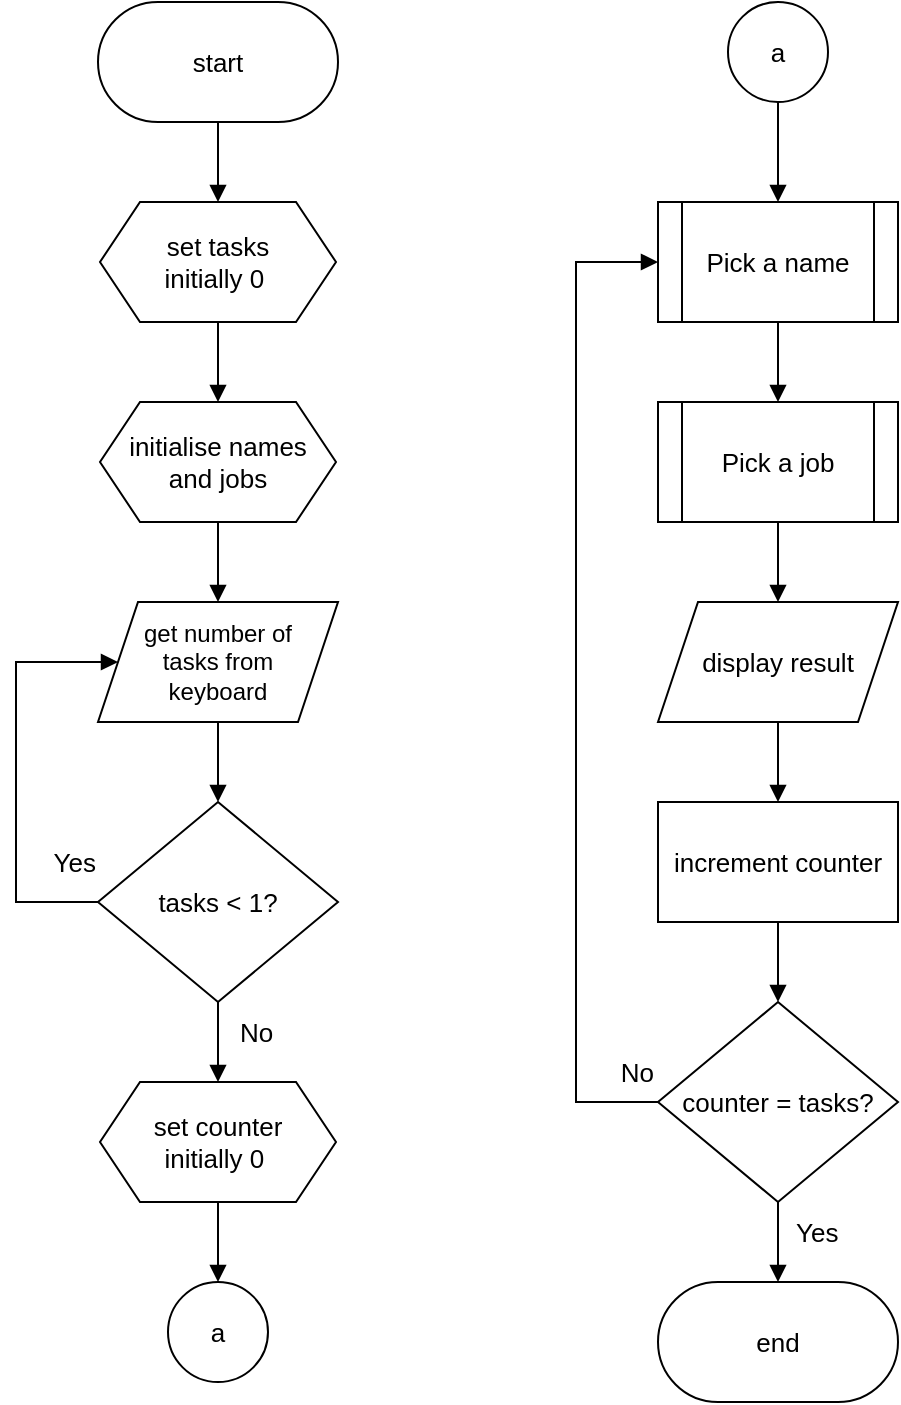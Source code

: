 <mxfile version="24.7.8" pages="2">
  <diagram id="qgWPvf7-QacGkRrDBNLa" name="fc">
    <mxGraphModel dx="882" dy="677" grid="1" gridSize="10" guides="1" tooltips="1" connect="1" arrows="1" fold="1" page="1" pageScale="1" pageWidth="1169" pageHeight="827" math="0" shadow="0">
      <root>
        <mxCell id="0" />
        <mxCell id="1" parent="0" />
        <mxCell id="ePCtaBPtux7yD86hfvgC-34" style="edgeStyle=none;shape=connector;rounded=0;orthogonalLoop=1;jettySize=auto;html=1;exitX=0;exitY=0.5;exitDx=0;exitDy=0;strokeColor=default;align=center;verticalAlign=middle;fontFamily=Helvetica;fontSize=11;fontColor=default;labelBackgroundColor=default;endArrow=block;endFill=1;entryX=0;entryY=0.5;entryDx=0;entryDy=0;" parent="1" source="ePCtaBPtux7yD86hfvgC-13" target="ePCtaBPtux7yD86hfvgC-30" edge="1">
          <mxGeometry relative="1" as="geometry">
            <mxPoint x="430" y="220" as="targetPoint" />
            <Array as="points">
              <mxPoint x="520" y="590" />
              <mxPoint x="520" y="170" />
            </Array>
          </mxGeometry>
        </mxCell>
        <mxCell id="ePCtaBPtux7yD86hfvgC-45" style="edgeStyle=none;shape=connector;rounded=0;orthogonalLoop=1;jettySize=auto;html=1;exitX=0.5;exitY=1;exitDx=0;exitDy=0;entryX=0.5;entryY=0;entryDx=0;entryDy=0;strokeColor=default;align=center;verticalAlign=middle;fontFamily=Helvetica;fontSize=11;fontColor=default;labelBackgroundColor=default;endArrow=block;endFill=1;" parent="1" source="ePCtaBPtux7yD86hfvgC-13" target="ePCtaBPtux7yD86hfvgC-44" edge="1">
          <mxGeometry relative="1" as="geometry" />
        </mxCell>
        <mxCell id="ePCtaBPtux7yD86hfvgC-13" value="&lt;div style=&quot;font-size: 13px;&quot;&gt;counter = tasks?&lt;/div&gt;" style="rhombus;whiteSpace=wrap;html=1;fontFamily=Helvetica;fontSize=13;fontColor=default;labelBackgroundColor=default;" parent="1" vertex="1">
          <mxGeometry x="561" y="540" width="120" height="100" as="geometry" />
        </mxCell>
        <mxCell id="ePCtaBPtux7yD86hfvgC-42" style="edgeStyle=none;shape=connector;rounded=0;orthogonalLoop=1;jettySize=auto;html=1;exitX=0.5;exitY=1;exitDx=0;exitDy=0;entryX=0.5;entryY=0;entryDx=0;entryDy=0;strokeColor=default;align=center;verticalAlign=middle;fontFamily=Helvetica;fontSize=11;fontColor=default;labelBackgroundColor=default;endArrow=block;endFill=1;" parent="1" source="ePCtaBPtux7yD86hfvgC-15" target="ePCtaBPtux7yD86hfvgC-41" edge="1">
          <mxGeometry relative="1" as="geometry" />
        </mxCell>
        <mxCell id="ePCtaBPtux7yD86hfvgC-15" value="set counter&lt;div style=&quot;font-size: 13px;&quot;&gt;initially 0&amp;nbsp;&lt;/div&gt;" style="shape=hexagon;perimeter=hexagonPerimeter2;whiteSpace=wrap;html=1;fixedSize=1;fontFamily=Helvetica;fontSize=13;fontColor=default;labelBackgroundColor=default;" parent="1" vertex="1">
          <mxGeometry x="282" y="580" width="118" height="60" as="geometry" />
        </mxCell>
        <mxCell id="ePCtaBPtux7yD86hfvgC-26" style="edgeStyle=none;shape=connector;rounded=0;orthogonalLoop=1;jettySize=auto;html=1;exitX=0.5;exitY=1;exitDx=0;exitDy=0;entryX=0.5;entryY=0;entryDx=0;entryDy=0;strokeColor=default;align=center;verticalAlign=middle;fontFamily=Helvetica;fontSize=11;fontColor=default;labelBackgroundColor=default;endArrow=block;endFill=1;" parent="1" source="ePCtaBPtux7yD86hfvgC-16" target="ePCtaBPtux7yD86hfvgC-18" edge="1">
          <mxGeometry relative="1" as="geometry" />
        </mxCell>
        <mxCell id="ePCtaBPtux7yD86hfvgC-16" value="set tasks&lt;div style=&quot;font-size: 13px;&quot;&gt;initially 0&amp;nbsp;&lt;/div&gt;" style="shape=hexagon;perimeter=hexagonPerimeter2;whiteSpace=wrap;html=1;fixedSize=1;fontFamily=Helvetica;fontSize=13;fontColor=default;labelBackgroundColor=default;" parent="1" vertex="1">
          <mxGeometry x="282" y="140" width="118" height="60" as="geometry" />
        </mxCell>
        <mxCell id="ePCtaBPtux7yD86hfvgC-25" style="edgeStyle=none;shape=connector;rounded=0;orthogonalLoop=1;jettySize=auto;html=1;exitX=0.5;exitY=1;exitDx=0;exitDy=0;entryX=0.5;entryY=0;entryDx=0;entryDy=0;strokeColor=default;align=center;verticalAlign=middle;fontFamily=Helvetica;fontSize=11;fontColor=default;labelBackgroundColor=default;endArrow=block;endFill=1;" parent="1" source="ePCtaBPtux7yD86hfvgC-17" target="ePCtaBPtux7yD86hfvgC-16" edge="1">
          <mxGeometry relative="1" as="geometry" />
        </mxCell>
        <mxCell id="ePCtaBPtux7yD86hfvgC-17" value="start" style="rounded=1;whiteSpace=wrap;html=1;fontFamily=Helvetica;fontSize=13;fontColor=default;labelBackgroundColor=default;arcSize=50;" parent="1" vertex="1">
          <mxGeometry x="281" y="40" width="120" height="60" as="geometry" />
        </mxCell>
        <mxCell id="ePCtaBPtux7yD86hfvgC-27" style="edgeStyle=none;shape=connector;rounded=0;orthogonalLoop=1;jettySize=auto;html=1;exitX=0.5;exitY=1;exitDx=0;exitDy=0;entryX=0.5;entryY=0;entryDx=0;entryDy=0;strokeColor=default;align=center;verticalAlign=middle;fontFamily=Helvetica;fontSize=11;fontColor=default;labelBackgroundColor=default;endArrow=block;endFill=1;" parent="1" source="ePCtaBPtux7yD86hfvgC-18" target="ePCtaBPtux7yD86hfvgC-22" edge="1">
          <mxGeometry relative="1" as="geometry" />
        </mxCell>
        <mxCell id="ePCtaBPtux7yD86hfvgC-18" value="initialise names&lt;div&gt;and jobs&lt;/div&gt;" style="shape=hexagon;perimeter=hexagonPerimeter2;whiteSpace=wrap;html=1;fixedSize=1;fontFamily=Helvetica;fontSize=13;fontColor=default;labelBackgroundColor=default;" parent="1" vertex="1">
          <mxGeometry x="282" y="240" width="118" height="60" as="geometry" />
        </mxCell>
        <mxCell id="ePCtaBPtux7yD86hfvgC-24" style="edgeStyle=none;shape=connector;rounded=0;orthogonalLoop=1;jettySize=auto;html=1;exitX=0;exitY=0.5;exitDx=0;exitDy=0;entryX=0;entryY=0.5;entryDx=0;entryDy=0;strokeColor=default;align=center;verticalAlign=middle;fontFamily=Helvetica;fontSize=11;fontColor=default;labelBackgroundColor=default;endArrow=block;endFill=1;" parent="1" source="ePCtaBPtux7yD86hfvgC-21" target="ePCtaBPtux7yD86hfvgC-22" edge="1">
          <mxGeometry relative="1" as="geometry">
            <Array as="points">
              <mxPoint x="240" y="490" />
              <mxPoint x="240" y="370" />
            </Array>
          </mxGeometry>
        </mxCell>
        <mxCell id="ePCtaBPtux7yD86hfvgC-29" style="edgeStyle=none;shape=connector;rounded=0;orthogonalLoop=1;jettySize=auto;html=1;exitX=0.5;exitY=1;exitDx=0;exitDy=0;entryX=0.5;entryY=0;entryDx=0;entryDy=0;strokeColor=default;align=center;verticalAlign=middle;fontFamily=Helvetica;fontSize=11;fontColor=default;labelBackgroundColor=default;endArrow=block;endFill=1;" parent="1" source="ePCtaBPtux7yD86hfvgC-21" target="ePCtaBPtux7yD86hfvgC-15" edge="1">
          <mxGeometry relative="1" as="geometry" />
        </mxCell>
        <mxCell id="ePCtaBPtux7yD86hfvgC-21" value="&lt;div style=&quot;font-size: 13px;&quot;&gt;tasks &amp;lt; 1?&lt;/div&gt;" style="rhombus;whiteSpace=wrap;html=1;fontFamily=Helvetica;fontSize=13;fontColor=default;labelBackgroundColor=default;" parent="1" vertex="1">
          <mxGeometry x="281" y="440" width="120" height="100" as="geometry" />
        </mxCell>
        <mxCell id="ePCtaBPtux7yD86hfvgC-28" style="edgeStyle=none;shape=connector;rounded=0;orthogonalLoop=1;jettySize=auto;html=1;exitX=0.5;exitY=1;exitDx=0;exitDy=0;entryX=0.5;entryY=0;entryDx=0;entryDy=0;strokeColor=default;align=center;verticalAlign=middle;fontFamily=Helvetica;fontSize=11;fontColor=default;labelBackgroundColor=default;endArrow=block;endFill=1;" parent="1" source="ePCtaBPtux7yD86hfvgC-22" target="ePCtaBPtux7yD86hfvgC-21" edge="1">
          <mxGeometry relative="1" as="geometry" />
        </mxCell>
        <mxCell id="ePCtaBPtux7yD86hfvgC-22" value="get number of&lt;div style=&quot;font-size: 12px;&quot;&gt;tasks from&lt;/div&gt;&lt;div style=&quot;font-size: 12px;&quot;&gt;keyboard&lt;/div&gt;" style="shape=parallelogram;perimeter=parallelogramPerimeter;whiteSpace=wrap;html=1;fixedSize=1;fontFamily=Helvetica;fontSize=12;fontColor=default;labelBackgroundColor=default;" parent="1" vertex="1">
          <mxGeometry x="281" y="340" width="120" height="60" as="geometry" />
        </mxCell>
        <mxCell id="ePCtaBPtux7yD86hfvgC-38" style="edgeStyle=none;shape=connector;rounded=0;orthogonalLoop=1;jettySize=auto;html=1;exitX=0.5;exitY=1;exitDx=0;exitDy=0;entryX=0.5;entryY=0;entryDx=0;entryDy=0;strokeColor=default;align=center;verticalAlign=middle;fontFamily=Helvetica;fontSize=11;fontColor=default;labelBackgroundColor=default;endArrow=block;endFill=1;" parent="1" source="ePCtaBPtux7yD86hfvgC-30" target="ePCtaBPtux7yD86hfvgC-31" edge="1">
          <mxGeometry relative="1" as="geometry" />
        </mxCell>
        <mxCell id="ePCtaBPtux7yD86hfvgC-30" value="Pick a name" style="shape=process;whiteSpace=wrap;html=1;backgroundOutline=1;fontFamily=Helvetica;fontSize=13;fontColor=default;labelBackgroundColor=default;" parent="1" vertex="1">
          <mxGeometry x="561" y="140" width="120" height="60" as="geometry" />
        </mxCell>
        <mxCell id="ePCtaBPtux7yD86hfvgC-37" style="edgeStyle=none;shape=connector;rounded=0;orthogonalLoop=1;jettySize=auto;html=1;exitX=0.5;exitY=1;exitDx=0;exitDy=0;entryX=0.5;entryY=0;entryDx=0;entryDy=0;strokeColor=default;align=center;verticalAlign=middle;fontFamily=Helvetica;fontSize=11;fontColor=default;labelBackgroundColor=default;endArrow=block;endFill=1;" parent="1" source="ePCtaBPtux7yD86hfvgC-31" target="ePCtaBPtux7yD86hfvgC-32" edge="1">
          <mxGeometry relative="1" as="geometry" />
        </mxCell>
        <mxCell id="ePCtaBPtux7yD86hfvgC-31" value="Pick a job" style="shape=process;whiteSpace=wrap;html=1;backgroundOutline=1;fontFamily=Helvetica;fontSize=13;fontColor=default;labelBackgroundColor=default;" parent="1" vertex="1">
          <mxGeometry x="561" y="240" width="120" height="60" as="geometry" />
        </mxCell>
        <mxCell id="ePCtaBPtux7yD86hfvgC-36" style="edgeStyle=none;shape=connector;rounded=0;orthogonalLoop=1;jettySize=auto;html=1;exitX=0.5;exitY=1;exitDx=0;exitDy=0;entryX=0.5;entryY=0;entryDx=0;entryDy=0;strokeColor=default;align=center;verticalAlign=middle;fontFamily=Helvetica;fontSize=11;fontColor=default;labelBackgroundColor=default;endArrow=block;endFill=1;" parent="1" source="ePCtaBPtux7yD86hfvgC-32" target="ePCtaBPtux7yD86hfvgC-33" edge="1">
          <mxGeometry relative="1" as="geometry" />
        </mxCell>
        <mxCell id="ePCtaBPtux7yD86hfvgC-32" value="display result" style="shape=parallelogram;perimeter=parallelogramPerimeter;whiteSpace=wrap;html=1;fixedSize=1;fontFamily=Helvetica;fontSize=13;fontColor=default;labelBackgroundColor=default;" parent="1" vertex="1">
          <mxGeometry x="561" y="340" width="120" height="60" as="geometry" />
        </mxCell>
        <mxCell id="ePCtaBPtux7yD86hfvgC-35" style="edgeStyle=none;shape=connector;rounded=0;orthogonalLoop=1;jettySize=auto;html=1;exitX=0.5;exitY=1;exitDx=0;exitDy=0;entryX=0.5;entryY=0;entryDx=0;entryDy=0;strokeColor=default;align=center;verticalAlign=middle;fontFamily=Helvetica;fontSize=11;fontColor=default;labelBackgroundColor=default;endArrow=block;endFill=1;" parent="1" source="ePCtaBPtux7yD86hfvgC-33" target="ePCtaBPtux7yD86hfvgC-13" edge="1">
          <mxGeometry relative="1" as="geometry" />
        </mxCell>
        <mxCell id="ePCtaBPtux7yD86hfvgC-33" value="&lt;font style=&quot;font-size: 13px;&quot;&gt;increment counter&lt;/font&gt;" style="rounded=0;whiteSpace=wrap;html=1;fontFamily=Helvetica;fontSize=13;fontColor=default;labelBackgroundColor=default;" parent="1" vertex="1">
          <mxGeometry x="561" y="440" width="120" height="60" as="geometry" />
        </mxCell>
        <mxCell id="ePCtaBPtux7yD86hfvgC-43" style="edgeStyle=none;shape=connector;rounded=0;orthogonalLoop=1;jettySize=auto;html=1;exitX=0.5;exitY=1;exitDx=0;exitDy=0;entryX=0.5;entryY=0;entryDx=0;entryDy=0;strokeColor=default;align=center;verticalAlign=middle;fontFamily=Helvetica;fontSize=11;fontColor=default;labelBackgroundColor=default;endArrow=block;endFill=1;" parent="1" source="ePCtaBPtux7yD86hfvgC-39" target="ePCtaBPtux7yD86hfvgC-30" edge="1">
          <mxGeometry relative="1" as="geometry" />
        </mxCell>
        <mxCell id="ePCtaBPtux7yD86hfvgC-39" value="a" style="ellipse;whiteSpace=wrap;html=1;aspect=fixed;fontFamily=Helvetica;fontSize=13;fontColor=default;labelBackgroundColor=default;" parent="1" vertex="1">
          <mxGeometry x="596" y="40" width="50" height="50" as="geometry" />
        </mxCell>
        <mxCell id="ePCtaBPtux7yD86hfvgC-41" value="a" style="ellipse;whiteSpace=wrap;html=1;aspect=fixed;fontFamily=Helvetica;fontSize=13;fontColor=default;labelBackgroundColor=default;" parent="1" vertex="1">
          <mxGeometry x="316" y="680" width="50" height="50" as="geometry" />
        </mxCell>
        <mxCell id="ePCtaBPtux7yD86hfvgC-44" value="end" style="rounded=1;whiteSpace=wrap;html=1;fontFamily=Helvetica;fontSize=13;fontColor=default;labelBackgroundColor=default;arcSize=50;" parent="1" vertex="1">
          <mxGeometry x="561" y="680" width="120" height="60" as="geometry" />
        </mxCell>
        <mxCell id="ePCtaBPtux7yD86hfvgC-46" value="&lt;font style=&quot;font-size: 13px;&quot;&gt;Yes&lt;/font&gt;" style="text;html=1;align=right;verticalAlign=middle;whiteSpace=wrap;rounded=0;fontFamily=Helvetica;fontSize=11;fontColor=default;labelBackgroundColor=default;" parent="1" vertex="1">
          <mxGeometry x="250" y="455" width="32" height="30" as="geometry" />
        </mxCell>
        <mxCell id="ePCtaBPtux7yD86hfvgC-47" value="&lt;font style=&quot;font-size: 13px;&quot;&gt;Yes&lt;/font&gt;" style="text;html=1;align=left;verticalAlign=middle;whiteSpace=wrap;rounded=0;fontFamily=Helvetica;fontSize=11;fontColor=default;labelBackgroundColor=default;" parent="1" vertex="1">
          <mxGeometry x="628" y="640" width="39" height="30" as="geometry" />
        </mxCell>
        <mxCell id="ePCtaBPtux7yD86hfvgC-48" value="&lt;font style=&quot;font-size: 13px;&quot;&gt;No&lt;/font&gt;" style="text;html=1;align=right;verticalAlign=middle;whiteSpace=wrap;rounded=0;fontFamily=Helvetica;fontSize=11;fontColor=default;labelBackgroundColor=default;" parent="1" vertex="1">
          <mxGeometry x="531" y="560" width="30" height="30" as="geometry" />
        </mxCell>
        <mxCell id="ePCtaBPtux7yD86hfvgC-49" value="No" style="text;html=1;align=left;verticalAlign=middle;whiteSpace=wrap;rounded=0;fontFamily=Helvetica;fontSize=13;fontColor=default;labelBackgroundColor=default;" parent="1" vertex="1">
          <mxGeometry x="350" y="540" width="30" height="30" as="geometry" />
        </mxCell>
      </root>
    </mxGraphModel>
  </diagram>
  <diagram name="sd" id="S-HVmQZLeK4J21S3fjMI">
    <mxGraphModel dx="882" dy="677" grid="1" gridSize="10" guides="1" tooltips="1" connect="1" arrows="1" fold="1" page="1" pageScale="1" pageWidth="1169" pageHeight="827" math="0" shadow="0">
      <root>
        <mxCell id="0" />
        <mxCell id="1" parent="0" />
        <mxCell id="GJdeQ6y97pLBnK3WJc05-13" style="edgeStyle=none;shape=connector;rounded=0;orthogonalLoop=1;jettySize=auto;html=1;exitX=0.5;exitY=1;exitDx=0;exitDy=0;strokeColor=default;align=center;verticalAlign=middle;fontFamily=Helvetica;fontSize=11;fontColor=default;labelBackgroundColor=default;endArrow=none;endFill=0;" edge="1" parent="1" source="GJdeQ6y97pLBnK3WJc05-1">
          <mxGeometry relative="1" as="geometry">
            <mxPoint x="460" y="240" as="targetPoint" />
          </mxGeometry>
        </mxCell>
        <mxCell id="GJdeQ6y97pLBnK3WJc05-1" value="Task Picker" style="rounded=0;whiteSpace=wrap;html=1;" vertex="1" parent="1">
          <mxGeometry x="400" y="160" width="120" height="60" as="geometry" />
        </mxCell>
        <mxCell id="GJdeQ6y97pLBnK3WJc05-14" style="edgeStyle=none;shape=connector;rounded=0;orthogonalLoop=1;jettySize=auto;html=1;exitX=0.5;exitY=0;exitDx=0;exitDy=0;strokeColor=default;align=center;verticalAlign=middle;fontFamily=Helvetica;fontSize=11;fontColor=default;labelBackgroundColor=default;endArrow=none;endFill=0;" edge="1" parent="1" source="GJdeQ6y97pLBnK3WJc05-2">
          <mxGeometry relative="1" as="geometry">
            <mxPoint x="360" y="240" as="targetPoint" />
          </mxGeometry>
        </mxCell>
        <mxCell id="GJdeQ6y97pLBnK3WJc05-2" value="Initialise variables&lt;div&gt;and arrays&lt;/div&gt;" style="rounded=0;whiteSpace=wrap;html=1;" vertex="1" parent="1">
          <mxGeometry x="300" y="280" width="120" height="60" as="geometry" />
        </mxCell>
        <mxCell id="GJdeQ6y97pLBnK3WJc05-8" style="rounded=0;orthogonalLoop=1;jettySize=auto;html=1;exitX=0.5;exitY=0;exitDx=0;exitDy=0;entryX=0.5;entryY=1;entryDx=0;entryDy=0;endArrow=none;endFill=0;" edge="1" parent="1" source="GJdeQ6y97pLBnK3WJc05-3" target="GJdeQ6y97pLBnK3WJc05-2">
          <mxGeometry relative="1" as="geometry" />
        </mxCell>
        <mxCell id="GJdeQ6y97pLBnK3WJc05-3" value="Get valid number&lt;div&gt;of tasks&lt;/div&gt;" style="rounded=0;whiteSpace=wrap;html=1;" vertex="1" parent="1">
          <mxGeometry x="300" y="400" width="120" height="60" as="geometry" />
        </mxCell>
        <mxCell id="GJdeQ6y97pLBnK3WJc05-15" style="edgeStyle=none;shape=connector;rounded=0;orthogonalLoop=1;jettySize=auto;html=1;exitX=0.5;exitY=0;exitDx=0;exitDy=0;strokeColor=default;align=center;verticalAlign=middle;fontFamily=Helvetica;fontSize=11;fontColor=default;labelBackgroundColor=default;endArrow=none;endFill=0;" edge="1" parent="1" source="GJdeQ6y97pLBnK3WJc05-4">
          <mxGeometry relative="1" as="geometry">
            <mxPoint x="560" y="240" as="targetPoint" />
          </mxGeometry>
        </mxCell>
        <mxCell id="GJdeQ6y97pLBnK3WJc05-4" value="Loop for required number of tasks" style="rounded=1;whiteSpace=wrap;html=1;arcSize=50;" vertex="1" parent="1">
          <mxGeometry x="500" y="280" width="120" height="60" as="geometry" />
        </mxCell>
        <mxCell id="GJdeQ6y97pLBnK3WJc05-9" style="rounded=0;orthogonalLoop=1;jettySize=auto;html=1;exitX=0.5;exitY=0;exitDx=0;exitDy=0;entryX=0.5;entryY=1;entryDx=0;entryDy=0;endArrow=none;endFill=0;" edge="1" parent="1" source="GJdeQ6y97pLBnK3WJc05-5" target="GJdeQ6y97pLBnK3WJc05-4">
          <mxGeometry relative="1" as="geometry" />
        </mxCell>
        <mxCell id="GJdeQ6y97pLBnK3WJc05-5" value="Pick a name" style="rounded=0;whiteSpace=wrap;html=1;" vertex="1" parent="1">
          <mxGeometry x="500" y="400" width="120" height="60" as="geometry" />
        </mxCell>
        <mxCell id="GJdeQ6y97pLBnK3WJc05-10" style="edgeStyle=none;shape=connector;rounded=0;orthogonalLoop=1;jettySize=auto;html=1;exitX=0.5;exitY=0;exitDx=0;exitDy=0;entryX=0.5;entryY=1;entryDx=0;entryDy=0;strokeColor=default;align=center;verticalAlign=middle;fontFamily=Helvetica;fontSize=11;fontColor=default;labelBackgroundColor=default;endArrow=none;endFill=0;" edge="1" parent="1" source="GJdeQ6y97pLBnK3WJc05-6" target="GJdeQ6y97pLBnK3WJc05-5">
          <mxGeometry relative="1" as="geometry" />
        </mxCell>
        <mxCell id="GJdeQ6y97pLBnK3WJc05-6" value="Pick a task" style="rounded=0;whiteSpace=wrap;html=1;" vertex="1" parent="1">
          <mxGeometry x="500" y="520" width="120" height="60" as="geometry" />
        </mxCell>
        <mxCell id="GJdeQ6y97pLBnK3WJc05-11" style="edgeStyle=none;shape=connector;rounded=0;orthogonalLoop=1;jettySize=auto;html=1;exitX=0.5;exitY=0;exitDx=0;exitDy=0;entryX=0.5;entryY=1;entryDx=0;entryDy=0;strokeColor=default;align=center;verticalAlign=middle;fontFamily=Helvetica;fontSize=11;fontColor=default;labelBackgroundColor=default;endArrow=none;endFill=0;" edge="1" parent="1" source="GJdeQ6y97pLBnK3WJc05-7" target="GJdeQ6y97pLBnK3WJc05-6">
          <mxGeometry relative="1" as="geometry" />
        </mxCell>
        <mxCell id="GJdeQ6y97pLBnK3WJc05-7" value="Display result" style="rounded=0;whiteSpace=wrap;html=1;" vertex="1" parent="1">
          <mxGeometry x="500" y="640" width="120" height="60" as="geometry" />
        </mxCell>
        <mxCell id="GJdeQ6y97pLBnK3WJc05-12" value="" style="endArrow=none;html=1;rounded=0;strokeColor=default;align=center;verticalAlign=middle;fontFamily=Helvetica;fontSize=11;fontColor=default;labelBackgroundColor=default;" edge="1" parent="1">
          <mxGeometry width="50" height="50" relative="1" as="geometry">
            <mxPoint x="360" y="240" as="sourcePoint" />
            <mxPoint x="560" y="240" as="targetPoint" />
          </mxGeometry>
        </mxCell>
      </root>
    </mxGraphModel>
  </diagram>
</mxfile>
